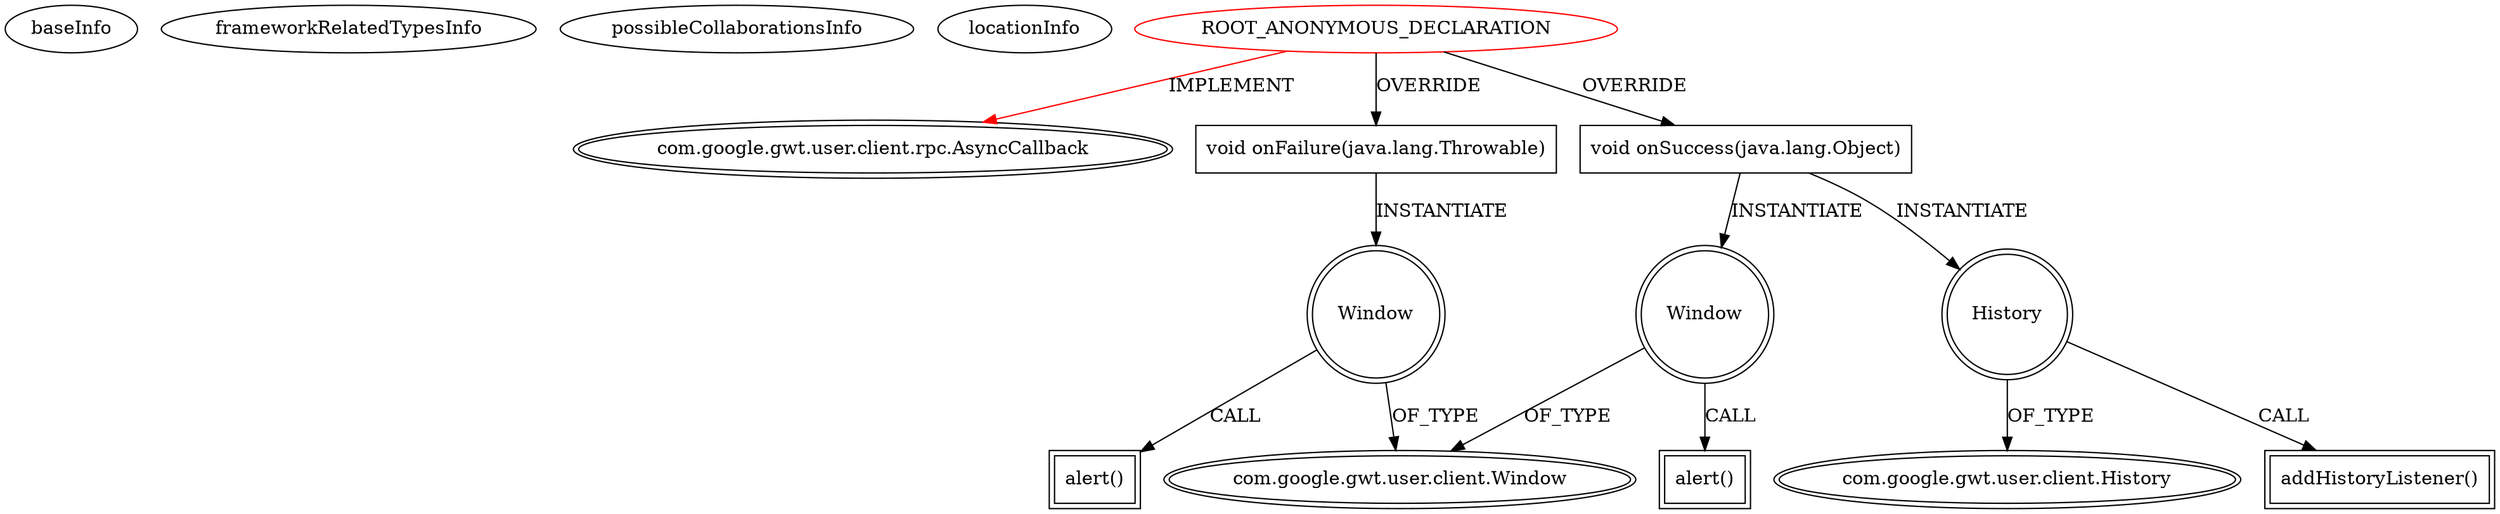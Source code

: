 digraph {
baseInfo[graphId=3046,category="extension_graph",isAnonymous=true,possibleRelation=false]
frameworkRelatedTypesInfo[0="com.google.gwt.user.client.rpc.AsyncCallback"]
possibleCollaborationsInfo[]
locationInfo[projectName="hmiguellima-ugat",filePath="/hmiguellima-ugat/ugat-master/src/org/ucp/ugat/client/common/AppModule.java",contextSignature="void loadModule()",graphId="3046"]
0[label="ROOT_ANONYMOUS_DECLARATION",vertexType="ROOT_ANONYMOUS_DECLARATION",isFrameworkType=false,color=red]
1[label="com.google.gwt.user.client.rpc.AsyncCallback",vertexType="FRAMEWORK_INTERFACE_TYPE",isFrameworkType=true,peripheries=2]
2[label="void onFailure(java.lang.Throwable)",vertexType="OVERRIDING_METHOD_DECLARATION",isFrameworkType=false,shape=box]
3[label="Window",vertexType="VARIABLE_EXPRESION",isFrameworkType=true,peripheries=2,shape=circle]
5[label="com.google.gwt.user.client.Window",vertexType="FRAMEWORK_CLASS_TYPE",isFrameworkType=true,peripheries=2]
4[label="alert()",vertexType="INSIDE_CALL",isFrameworkType=true,peripheries=2,shape=box]
6[label="void onSuccess(java.lang.Object)",vertexType="OVERRIDING_METHOD_DECLARATION",isFrameworkType=false,shape=box]
7[label="History",vertexType="VARIABLE_EXPRESION",isFrameworkType=true,peripheries=2,shape=circle]
9[label="com.google.gwt.user.client.History",vertexType="FRAMEWORK_CLASS_TYPE",isFrameworkType=true,peripheries=2]
8[label="addHistoryListener()",vertexType="INSIDE_CALL",isFrameworkType=true,peripheries=2,shape=box]
10[label="Window",vertexType="VARIABLE_EXPRESION",isFrameworkType=true,peripheries=2,shape=circle]
11[label="alert()",vertexType="INSIDE_CALL",isFrameworkType=true,peripheries=2,shape=box]
0->1[label="IMPLEMENT",color=red]
0->2[label="OVERRIDE"]
2->3[label="INSTANTIATE"]
3->5[label="OF_TYPE"]
3->4[label="CALL"]
0->6[label="OVERRIDE"]
6->7[label="INSTANTIATE"]
7->9[label="OF_TYPE"]
7->8[label="CALL"]
6->10[label="INSTANTIATE"]
10->5[label="OF_TYPE"]
10->11[label="CALL"]
}
